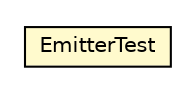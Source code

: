 #!/usr/local/bin/dot
#
# Class diagram 
# Generated by UMLGraph version R5_6-24-gf6e263 (http://www.umlgraph.org/)
#

digraph G {
	edge [fontname="Helvetica",fontsize=10,labelfontname="Helvetica",labelfontsize=10];
	node [fontname="Helvetica",fontsize=10,shape=plaintext];
	nodesep=0.25;
	ranksep=0.5;
	// net.trajano.jetng.test.EmitterTest
	c32 [label=<<table title="net.trajano.jetng.test.EmitterTest" border="0" cellborder="1" cellspacing="0" cellpadding="2" port="p" bgcolor="lemonChiffon" href="./EmitterTest.html">
		<tr><td><table border="0" cellspacing="0" cellpadding="1">
<tr><td align="center" balign="center"> EmitterTest </td></tr>
		</table></td></tr>
		</table>>, URL="./EmitterTest.html", fontname="Helvetica", fontcolor="black", fontsize=10.0];
}

